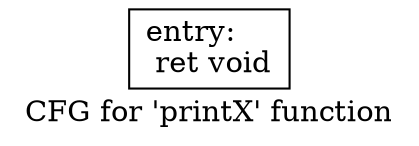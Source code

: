 digraph "CFG for 'printX' function" {
	label="CFG for 'printX' function";

	Node0x5e9e5a0 [shape=record,label="{entry:\l  ret void\l}"];
}
